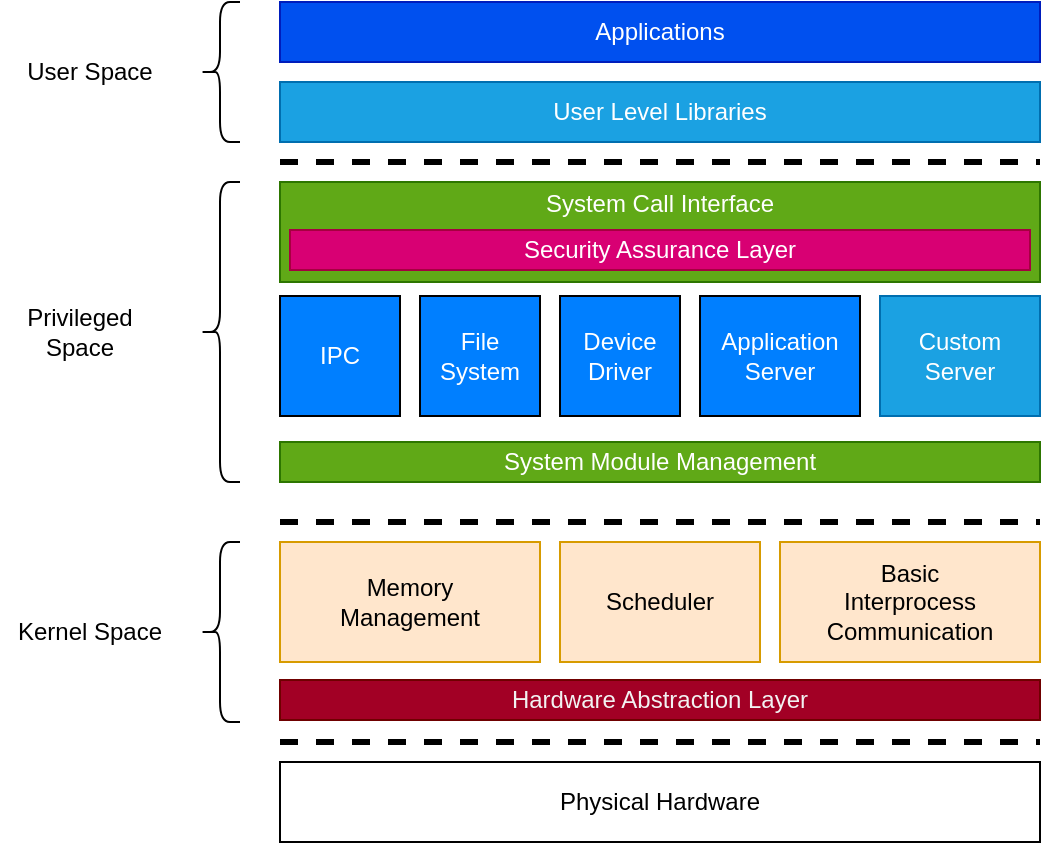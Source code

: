 <mxfile version="10.6.3" type="github"><diagram id="t-as1FLXbN2bBUPBmUbk" name="Page-1"><mxGraphModel dx="1344" dy="806" grid="1" gridSize="10" guides="1" tooltips="1" connect="1" arrows="1" fold="1" page="1" pageScale="1" pageWidth="300" pageHeight="100" background="#FFFFFF" math="0" shadow="0"><root><mxCell id="0"/><mxCell id="1" parent="0"/><mxCell id="p2CEDLqeBcaiRPG0iJlI-1" value="Physical Hardware" style="rounded=0;whiteSpace=wrap;html=1;" vertex="1" parent="1"><mxGeometry x="180" y="430" width="380" height="40" as="geometry"/></mxCell><mxCell id="p2CEDLqeBcaiRPG0iJlI-2" value="" style="endArrow=none;dashed=1;html=1;strokeWidth=3;" edge="1" parent="1"><mxGeometry width="50" height="50" relative="1" as="geometry"><mxPoint x="180" y="310" as="sourcePoint"/><mxPoint x="560" y="310" as="targetPoint"/></mxGeometry></mxCell><mxCell id="p2CEDLqeBcaiRPG0iJlI-3" value="Privileged Space" style="text;html=1;strokeColor=none;fillColor=none;align=center;verticalAlign=middle;whiteSpace=wrap;rounded=0;" vertex="1" parent="1"><mxGeometry x="40" y="205" width="80" height="20" as="geometry"/></mxCell><mxCell id="p2CEDLqeBcaiRPG0iJlI-4" value="Kernel Space" style="text;html=1;strokeColor=none;fillColor=none;align=center;verticalAlign=middle;whiteSpace=wrap;rounded=0;" vertex="1" parent="1"><mxGeometry x="40" y="355" width="90" height="20" as="geometry"/></mxCell><mxCell id="p2CEDLqeBcaiRPG0iJlI-5" value="" style="endArrow=none;dashed=1;html=1;strokeWidth=3;" edge="1" parent="1"><mxGeometry width="50" height="50" relative="1" as="geometry"><mxPoint x="180" y="420" as="sourcePoint"/><mxPoint x="560" y="420" as="targetPoint"/></mxGeometry></mxCell><mxCell id="p2CEDLqeBcaiRPG0iJlI-6" value="&lt;font color=&quot;#f2f2f2&quot;&gt;Hardware Abstraction Layer&lt;/font&gt;" style="rounded=0;whiteSpace=wrap;html=1;fillColor=#a20025;strokeColor=#6F0000;fontColor=#ffffff;" vertex="1" parent="1"><mxGeometry x="180" y="389" width="380" height="20" as="geometry"/></mxCell><mxCell id="p2CEDLqeBcaiRPG0iJlI-9" value="Memory&lt;br&gt;Management&lt;br&gt;" style="rounded=0;whiteSpace=wrap;html=1;fillColor=#ffe6cc;strokeColor=#d79b00;" vertex="1" parent="1"><mxGeometry x="180" y="320" width="130" height="60" as="geometry"/></mxCell><mxCell id="p2CEDLqeBcaiRPG0iJlI-10" value="Scheduler" style="rounded=0;whiteSpace=wrap;html=1;fillColor=#ffe6cc;strokeColor=#d79b00;" vertex="1" parent="1"><mxGeometry x="320" y="320" width="100" height="60" as="geometry"/></mxCell><mxCell id="p2CEDLqeBcaiRPG0iJlI-11" value="Basic&lt;br&gt;Interprocess&lt;br&gt;Communication&lt;br&gt;" style="rounded=0;whiteSpace=wrap;html=1;fillColor=#ffe6cc;strokeColor=#d79b00;" vertex="1" parent="1"><mxGeometry x="430" y="320" width="130" height="60" as="geometry"/></mxCell><mxCell id="p2CEDLqeBcaiRPG0iJlI-13" value="" style="shape=curlyBracket;whiteSpace=wrap;html=1;rounded=1;fillColor=#007FFF;" vertex="1" parent="1"><mxGeometry x="140" y="320" width="20" height="90" as="geometry"/></mxCell><mxCell id="p2CEDLqeBcaiRPG0iJlI-16" value="" style="shape=curlyBracket;whiteSpace=wrap;html=1;rounded=1;fillColor=#007FFF;" vertex="1" parent="1"><mxGeometry x="140" y="140" width="20" height="150" as="geometry"/></mxCell><mxCell id="p2CEDLqeBcaiRPG0iJlI-17" value="" style="endArrow=none;dashed=1;html=1;strokeWidth=3;" edge="1" parent="1"><mxGeometry width="50" height="50" relative="1" as="geometry"><mxPoint x="180" y="130" as="sourcePoint"/><mxPoint x="560" y="130" as="targetPoint"/></mxGeometry></mxCell><mxCell id="p2CEDLqeBcaiRPG0iJlI-19" value="User Level Libraries" style="rounded=0;whiteSpace=wrap;html=1;fillColor=#1ba1e2;strokeColor=#006EAF;fontColor=#ffffff;" vertex="1" parent="1"><mxGeometry x="180" y="90" width="380" height="30" as="geometry"/></mxCell><mxCell id="p2CEDLqeBcaiRPG0iJlI-20" value="Applications" style="rounded=0;whiteSpace=wrap;html=1;fillColor=#0050ef;strokeColor=#001DBC;fontColor=#ffffff;" vertex="1" parent="1"><mxGeometry x="180" y="50" width="380" height="30" as="geometry"/></mxCell><mxCell id="p2CEDLqeBcaiRPG0iJlI-22" value="System Call Interface&lt;br&gt;&lt;br&gt;&lt;br&gt;" style="rounded=0;whiteSpace=wrap;html=1;fillColor=#60a917;strokeColor=#2D7600;fontColor=#ffffff;" vertex="1" parent="1"><mxGeometry x="180" y="140" width="380" height="50" as="geometry"/></mxCell><mxCell id="p2CEDLqeBcaiRPG0iJlI-23" value="" style="shape=curlyBracket;whiteSpace=wrap;html=1;rounded=1;fillColor=#007FFF;" vertex="1" parent="1"><mxGeometry x="140" y="50" width="20" height="70" as="geometry"/></mxCell><mxCell id="p2CEDLqeBcaiRPG0iJlI-24" value="User Space" style="text;html=1;strokeColor=none;fillColor=none;align=center;verticalAlign=middle;whiteSpace=wrap;rounded=0;" vertex="1" parent="1"><mxGeometry x="45" y="75" width="80" height="20" as="geometry"/></mxCell><mxCell id="p2CEDLqeBcaiRPG0iJlI-25" value="System Module Management" style="rounded=0;whiteSpace=wrap;html=1;fillColor=#60a917;strokeColor=#2D7600;fontColor=#ffffff;" vertex="1" parent="1"><mxGeometry x="180" y="270" width="380" height="20" as="geometry"/></mxCell><mxCell id="p2CEDLqeBcaiRPG0iJlI-27" value="Security Assurance Layer" style="rounded=0;whiteSpace=wrap;html=1;fillColor=#d80073;strokeColor=#A50040;fontColor=#ffffff;" vertex="1" parent="1"><mxGeometry x="185" y="164" width="370" height="20" as="geometry"/></mxCell><mxCell id="p2CEDLqeBcaiRPG0iJlI-28" value="IPC&lt;br&gt;" style="rounded=0;whiteSpace=wrap;html=1;fillColor=#007FFF;fontColor=#FFFFFF;" vertex="1" parent="1"><mxGeometry x="180" y="197" width="60" height="60" as="geometry"/></mxCell><mxCell id="p2CEDLqeBcaiRPG0iJlI-29" value="File System&lt;br&gt;" style="rounded=0;whiteSpace=wrap;html=1;fillColor=#007FFF;fontColor=#FFFFFF;" vertex="1" parent="1"><mxGeometry x="250" y="197" width="60" height="60" as="geometry"/></mxCell><mxCell id="p2CEDLqeBcaiRPG0iJlI-30" value="Device Driver&lt;br&gt;" style="rounded=0;whiteSpace=wrap;html=1;fillColor=#007FFF;fontColor=#FFFFFF;" vertex="1" parent="1"><mxGeometry x="320" y="197" width="60" height="60" as="geometry"/></mxCell><mxCell id="p2CEDLqeBcaiRPG0iJlI-31" value="Application Server&lt;br&gt;" style="rounded=0;whiteSpace=wrap;html=1;fillColor=#007FFF;fontColor=#FFFFFF;" vertex="1" parent="1"><mxGeometry x="390" y="197" width="80" height="60" as="geometry"/></mxCell><mxCell id="p2CEDLqeBcaiRPG0iJlI-32" value="Custom&lt;br&gt;Server&lt;br&gt;" style="rounded=0;whiteSpace=wrap;html=1;fillColor=#1ba1e2;fontColor=#ffffff;strokeColor=#006EAF;" vertex="1" parent="1"><mxGeometry x="480" y="197" width="80" height="60" as="geometry"/></mxCell></root></mxGraphModel></diagram></mxfile>